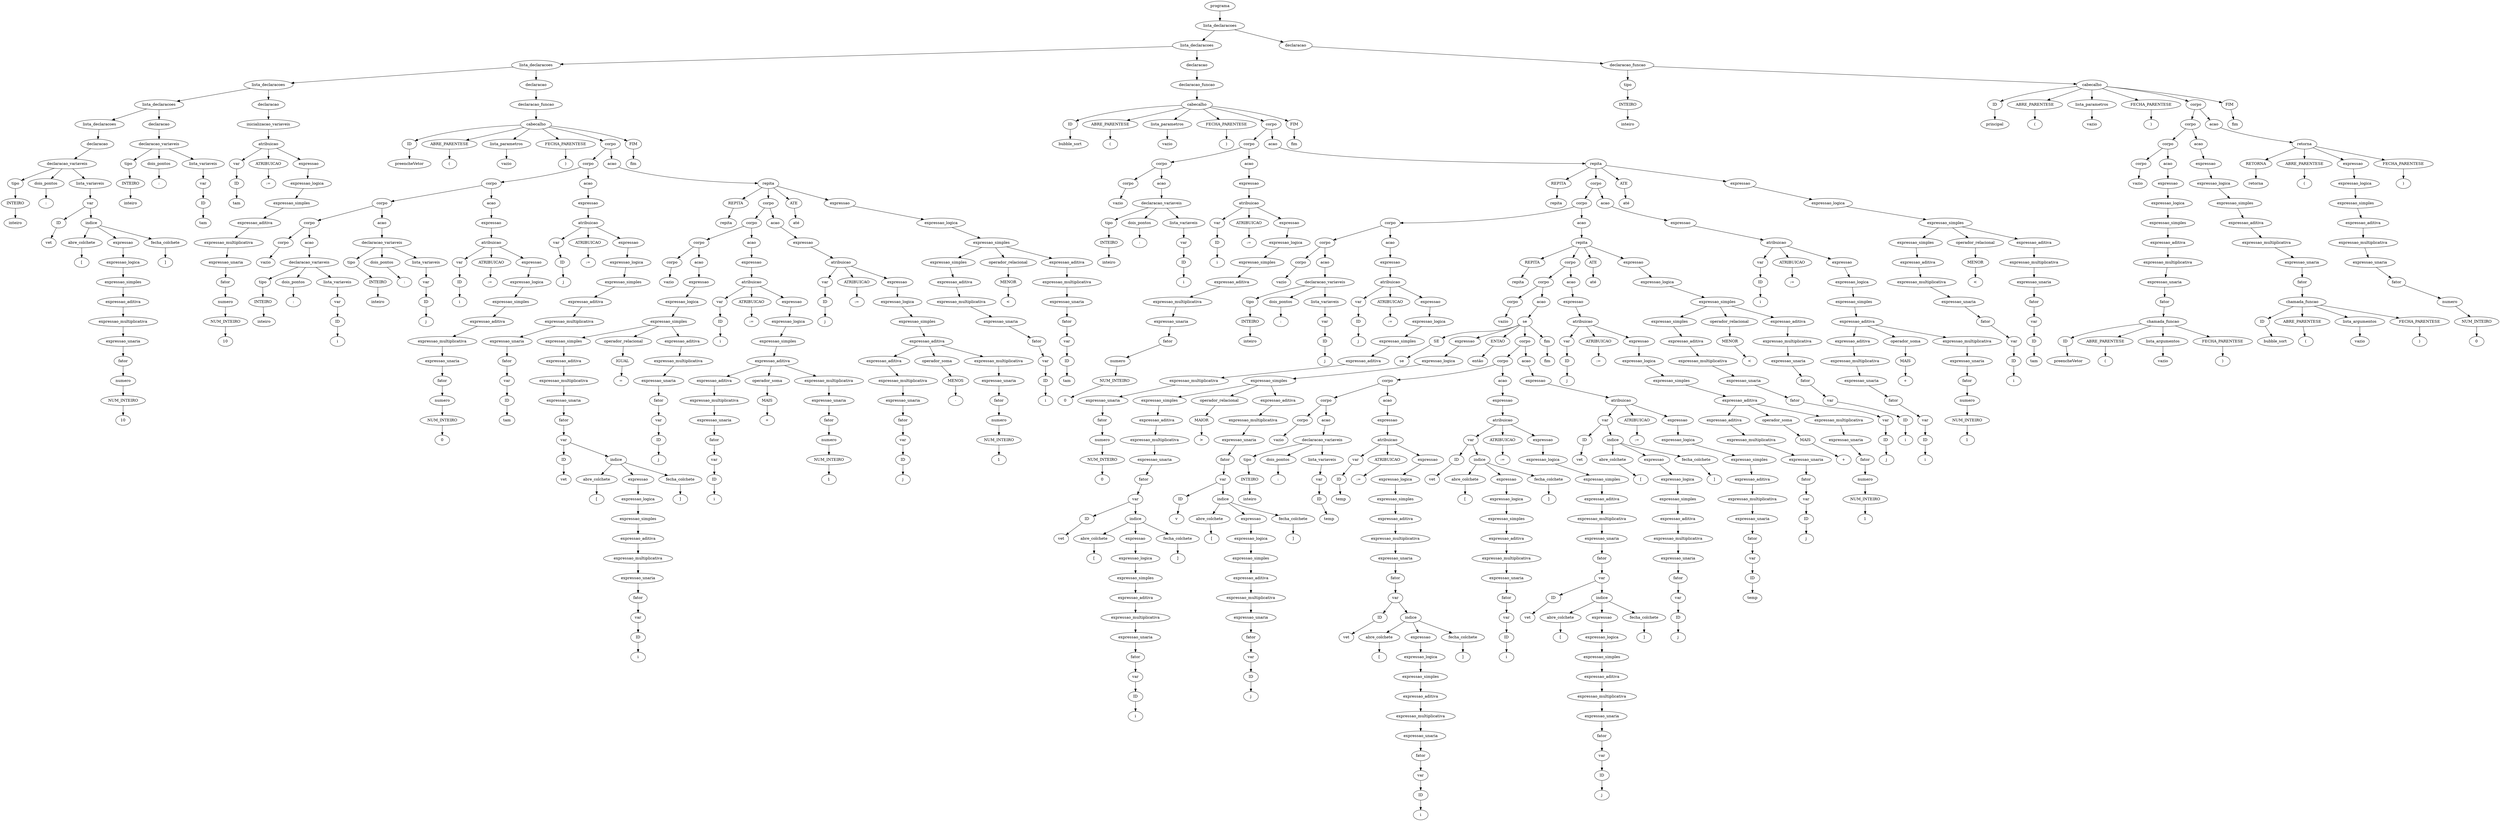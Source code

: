 digraph tree {
    "0x7fa614678850" [label="programa"];
    "0x7fa614672d40" [label="lista_declaracoes"];
    "0x7fa614679660" [label="lista_declaracoes"];
    "0x7fa61486eef0" [label="lista_declaracoes"];
    "0x7fa61486ee90" [label="lista_declaracoes"];
    "0x7fa61486e980" [label="lista_declaracoes"];
    "0x7fa614810b20" [label="lista_declaracoes"];
    "0x7fa614812530" [label="declaracao"];
    "0x7fa61486e890" [label="declaracao_variaveis"];
    "0x7fa614ba3640" [label="tipo"];
    "0x7fa614ba3460" [label="INTEIRO"];
    "0x7fa61486e380" [label="inteiro"];
    "0x7fa614ba34c0" [label="dois_pontos"];
    "0x7fa61486e8c0" [label=":"];
    "0x7fa61486e3b0" [label="lista_variaveis"];
    "0x7fa61486e470" [label="var"];
    "0x7fa61486e4a0" [label="ID"];
    "0x7fa61486e6b0" [label="vet"];
    "0x7fa61486e680" [label="indice"];
    "0x7fa61486e710" [label="abre_colchete"];
    "0x7fa61486e800" [label="["];
    "0x7fa61486e650" [label="expressao"];
    "0x7fa61486e620" [label="expressao_logica"];
    "0x7fa61486e590" [label="expressao_simples"];
    "0x7fa61486e500" [label="expressao_aditiva"];
    "0x7fa61486e5f0" [label="expressao_multiplicativa"];
    "0x7fa61486e320" [label="expressao_unaria"];
    "0x7fa61486e4d0" [label="fator"];
    "0x7fa614810a90" [label="numero"];
    "0x7fa614810a60" [label="NUM_INTEIRO"];
    "0x7fa61486e5c0" [label="10"];
    "0x7fa61486e830" [label="fecha_colchete"];
    "0x7fa61486e860" [label="]"];
    "0x7fa61486e3e0" [label="declaracao"];
    "0x7fa61486e920" [label="declaracao_variaveis"];
    "0x7fa61486e7a0" [label="tipo"];
    "0x7fa61486e560" [label="INTEIRO"];
    "0x7fa61486e8f0" [label="inteiro"];
    "0x7fa61486e9e0" [label="dois_pontos"];
    "0x7fa61486eb00" [label=":"];
    "0x7fa61486e950" [label="lista_variaveis"];
    "0x7fa61486e7d0" [label="var"];
    "0x7fa61486e770" [label="ID"];
    "0x7fa61486ea40" [label="tam"];
    "0x7fa61486eda0" [label="declaracao"];
    "0x7fa61486ead0" [label="inicializacao_variaveis"];
    "0x7fa61486ed40" [label="atribuicao"];
    "0x7fa614810af0" [label="var"];
    "0x7fa614810b50" [label="ID"];
    "0x7fa61486eb30" [label="tam"];
    "0x7fa61486edd0" [label="ATRIBUICAO"];
    "0x7fa61486ee60" [label=":="];
    "0x7fa61486ed10" [label="expressao"];
    "0x7fa61486ece0" [label="expressao_logica"];
    "0x7fa61486ec50" [label="expressao_simples"];
    "0x7fa61486ebc0" [label="expressao_aditiva"];
    "0x7fa61486ecb0" [label="expressao_multiplicativa"];
    "0x7fa61486eb60" [label="expressao_unaria"];
    "0x7fa61486eb90" [label="fator"];
    "0x7fa61486ea10" [label="numero"];
    "0x7fa61486e9b0" [label="NUM_INTEIRO"];
    "0x7fa61486ec80" [label="10"];
    "0x7fa61486ee00" [label="declaracao"];
    "0x7fa61486ebf0" [label="declaracao_funcao"];
    "0x7fa61486fc70" [label="cabecalho"];
    "0x7fa61486f8b0" [label="ID"];
    "0x7fa614679570" [label="preencheVetor"];
    "0x7fa6146795a0" [label="ABRE_PARENTESE"];
    "0x7fa614678e50" [label="("];
    "0x7fa61486e740" [label="lista_parametros"];
    "0x7fa61486e530" [label="vazio"];
    "0x7fa6146791e0" [label="FECHA_PARENTESE"];
    "0x7fa614679180" [label=")"];
    "0x7fa6146794b0" [label="corpo"];
    "0x7fa61486fcd0" [label="corpo"];
    "0x7fa61486f940" [label="corpo"];
    "0x7fa61486f430" [label="corpo"];
    "0x7fa61486f1f0" [label="corpo"];
    "0x7fa61486f070" [label="corpo"];
    "0x7fa61486eec0" [label="vazio"];
    "0x7fa61486f0a0" [label="acao"];
    "0x7fa61486f190" [label="declaracao_variaveis"];
    "0x7fa61486ef80" [label="tipo"];
    "0x7fa61486efe0" [label="INTEIRO"];
    "0x7fa61486f160" [label="inteiro"];
    "0x7fa61486f250" [label="dois_pontos"];
    "0x7fa61486f370" [label=":"];
    "0x7fa61486f1c0" [label="lista_variaveis"];
    "0x7fa61486f010" [label="var"];
    "0x7fa61486efb0" [label="ID"];
    "0x7fa61486f2b0" [label="i"];
    "0x7fa61486f340" [label="acao"];
    "0x7fa61486f3d0" [label="declaracao_variaveis"];
    "0x7fa61486ef50" [label="tipo"];
    "0x7fa61486f040" [label="INTEIRO"];
    "0x7fa61486f3a0" [label="inteiro"];
    "0x7fa61486f490" [label="dois_pontos"];
    "0x7fa61486f5b0" [label=":"];
    "0x7fa61486f400" [label="lista_variaveis"];
    "0x7fa61486f280" [label="var"];
    "0x7fa61486f220" [label="ID"];
    "0x7fa61486f4f0" [label="j"];
    "0x7fa61486f850" [label="acao"];
    "0x7fa61486f580" [label="expressao"];
    "0x7fa61486f7f0" [label="atribuicao"];
    "0x7fa61486f130" [label="var"];
    "0x7fa61486f0d0" [label="ID"];
    "0x7fa61486f5e0" [label="i"];
    "0x7fa61486f880" [label="ATRIBUICAO"];
    "0x7fa61486f910" [label=":="];
    "0x7fa61486f7c0" [label="expressao"];
    "0x7fa61486f790" [label="expressao_logica"];
    "0x7fa61486f6d0" [label="expressao_simples"];
    "0x7fa61486f670" [label="expressao_aditiva"];
    "0x7fa61486f760" [label="expressao_multiplicativa"];
    "0x7fa61486f610" [label="expressao_unaria"];
    "0x7fa61486f640" [label="fator"];
    "0x7fa61486f4c0" [label="numero"];
    "0x7fa61486f460" [label="NUM_INTEIRO"];
    "0x7fa61486f730" [label="0"];
    "0x7fa61486fbe0" [label="acao"];
    "0x7fa61486f970" [label="expressao"];
    "0x7fa61486fb80" [label="atribuicao"];
    "0x7fa61486f310" [label="var"];
    "0x7fa61486f100" [label="ID"];
    "0x7fa61486f550" [label="j"];
    "0x7fa61486fc10" [label="ATRIBUICAO"];
    "0x7fa61486fca0" [label=":="];
    "0x7fa61486fb50" [label="expressao"];
    "0x7fa61486fb20" [label="expressao_logica"];
    "0x7fa61486fa60" [label="expressao_simples"];
    "0x7fa61486fa00" [label="expressao_aditiva"];
    "0x7fa61486faf0" [label="expressao_multiplicativa"];
    "0x7fa61486f2e0" [label="expressao_unaria"];
    "0x7fa61486f9d0" [label="fator"];
    "0x7fa61486f700" [label="var"];
    "0x7fa61486f6a0" [label="ID"];
    "0x7fa61486fac0" [label="tam"];
    "0x7fa61486fa90" [label="acao"];
    "0x7fa614679450" [label="repita"];
    "0x7fa6146794e0" [label="REPITA"];
    "0x7fa614679480" [label="repita"];
    "0x7fa614679030" [label="corpo"];
    "0x7fa614678ac0" [label="corpo"];
    "0x7fa614678250" [label="corpo"];
    "0x7fa61486f820" [label="corpo"];
    "0x7fa61486f8e0" [label="vazio"];
    "0x7fa6146784c0" [label="acao"];
    "0x7fa614678490" [label="expressao"];
    "0x7fa614678040" [label="expressao_logica"];
    "0x7fa6146783a0" [label="expressao_simples"];
    "0x7fa614678220" [label="expressao_simples"];
    "0x7fa61486fbb0" [label="expressao_aditiva"];
    "0x7fa61486fe50" [label="expressao_multiplicativa"];
    "0x7fa6146781f0" [label="expressao_unaria"];
    "0x7fa61486fd30" [label="fator"];
    "0x7fa61486fd90" [label="var"];
    "0x7fa61486fdc0" [label="ID"];
    "0x7fa61486ffd0" [label="vet"];
    "0x7fa61486ffa0" [label="indice"];
    "0x7fa614678070" [label="abre_colchete"];
    "0x7fa614678160" [label="["];
    "0x7fa61486ff70" [label="expressao"];
    "0x7fa61486ff40" [label="expressao_logica"];
    "0x7fa61486feb0" [label="expressao_simples"];
    "0x7fa61486fe20" [label="expressao_aditiva"];
    "0x7fa61486ff10" [label="expressao_multiplicativa"];
    "0x7fa61486fd60" [label="expressao_unaria"];
    "0x7fa61486fdf0" [label="fator"];
    "0x7fa61486fd00" [label="var"];
    "0x7fa61486fc40" [label="ID"];
    "0x7fa61486fee0" [label="i"];
    "0x7fa614678190" [label="fecha_colchete"];
    "0x7fa6146781c0" [label="]"];
    "0x7fa61486fe80" [label="operador_relacional"];
    "0x7fa6146780a0" [label="IGUAL"];
    "0x7fa614678310" [label="="];
    "0x7fa6146782b0" [label="expressao_aditiva"];
    "0x7fa614678430" [label="expressao_multiplicativa"];
    "0x7fa614678340" [label="expressao_unaria"];
    "0x7fa614678280" [label="fator"];
    "0x7fa6146780d0" [label="var"];
    "0x7fa614678100" [label="ID"];
    "0x7fa614678400" [label="j"];
    "0x7fa614678a90" [label="acao"];
    "0x7fa614678130" [label="expressao"];
    "0x7fa6146787c0" [label="atribuicao"];
    "0x7fa61486f520" [label="var"];
    "0x7fa61486f9a0" [label="ID"];
    "0x7fa614678520" [label="i"];
    "0x7fa614678760" [label="ATRIBUICAO"];
    "0x7fa614678a30" [label=":="];
    "0x7fa614678a00" [label="expressao"];
    "0x7fa6146789d0" [label="expressao_logica"];
    "0x7fa614678730" [label="expressao_simples"];
    "0x7fa614678820" [label="expressao_aditiva"];
    "0x7fa614678610" [label="expressao_aditiva"];
    "0x7fa614678700" [label="expressao_multiplicativa"];
    "0x7fa6146782e0" [label="expressao_unaria"];
    "0x7fa6146785e0" [label="fator"];
    "0x7fa6146783d0" [label="var"];
    "0x7fa614678370" [label="ID"];
    "0x7fa6146786d0" [label="i"];
    "0x7fa614678880" [label="operador_soma"];
    "0x7fa6146786a0" [label="MAIS"];
    "0x7fa614678790" [label="+"];
    "0x7fa6146789a0" [label="expressao_multiplicativa"];
    "0x7fa6146788b0" [label="expressao_unaria"];
    "0x7fa6146787f0" [label="fator"];
    "0x7fa614678640" [label="numero"];
    "0x7fa614678670" [label="NUM_INTEIRO"];
    "0x7fa614678970" [label="1"];
    "0x7fa614679000" [label="acao"];
    "0x7fa614678af0" [label="expressao"];
    "0x7fa614678d30" [label="atribuicao"];
    "0x7fa614678550" [label="var"];
    "0x7fa614678460" [label="ID"];
    "0x7fa6146785b0" [label="j"];
    "0x7fa614678cd0" [label="ATRIBUICAO"];
    "0x7fa614678fa0" [label=":="];
    "0x7fa614678f70" [label="expressao"];
    "0x7fa614678f40" [label="expressao_logica"];
    "0x7fa614678ca0" [label="expressao_simples"];
    "0x7fa614678d90" [label="expressao_aditiva"];
    "0x7fa614678b80" [label="expressao_aditiva"];
    "0x7fa614678c70" [label="expressao_multiplicativa"];
    "0x7fa6146784f0" [label="expressao_unaria"];
    "0x7fa614678b50" [label="fator"];
    "0x7fa614678940" [label="var"];
    "0x7fa6146788e0" [label="ID"];
    "0x7fa614678c40" [label="j"];
    "0x7fa614678df0" [label="operador_soma"];
    "0x7fa614678c10" [label="MENOS"];
    "0x7fa614678d00" [label="-"];
    "0x7fa614678f10" [label="expressao_multiplicativa"];
    "0x7fa614678e20" [label="expressao_unaria"];
    "0x7fa614678d60" [label="fator"];
    "0x7fa614678bb0" [label="numero"];
    "0x7fa614678be0" [label="NUM_INTEIRO"];
    "0x7fa614678ee0" [label="1"];
    "0x7fa614679510" [label="ATE"];
    "0x7fa614679540" [label="até"];
    "0x7fa614679420" [label="expressao"];
    "0x7fa614679150" [label="expressao_logica"];
    "0x7fa614679330" [label="expressao_simples"];
    "0x7fa6146790f0" [label="expressao_simples"];
    "0x7fa614678dc0" [label="expressao_aditiva"];
    "0x7fa614678a60" [label="expressao_multiplicativa"];
    "0x7fa614679060" [label="expressao_unaria"];
    "0x7fa614678fd0" [label="fator"];
    "0x7fa614678910" [label="var"];
    "0x7fa614678580" [label="ID"];
    "0x7fa614678b20" [label="i"];
    "0x7fa614679120" [label="operador_relacional"];
    "0x7fa6146791b0" [label="MENOR"];
    "0x7fa6146792a0" [label="<"];
    "0x7fa614679240" [label="expressao_aditiva"];
    "0x7fa6146793c0" [label="expressao_multiplicativa"];
    "0x7fa6146792d0" [label="expressao_unaria"];
    "0x7fa614679210" [label="fator"];
    "0x7fa614679090" [label="var"];
    "0x7fa6146790c0" [label="ID"];
    "0x7fa614679390" [label="tam"];
    "0x7fa6146795d0" [label="FIM"];
    "0x7fa614679600" [label="fim"];
    "0x7fa614678e80" [label="declaracao"];
    "0x7fa61486fa30" [label="declaracao_funcao"];
    "0x7fa614679d20" [label="cabecalho"];
    "0x7fa614679960" [label="ID"];
    "0x7fa614671e40" [label="bubble_sort"];
    "0x7fa614671e70" [label="ABRE_PARENTESE"];
    "0x7fa614671720" [label="("];
    "0x7fa61486ed70" [label="lista_parametros"];
    "0x7fa61486ee30" [label="vazio"];
    "0x7fa614671ab0" [label="FECHA_PARENTESE"];
    "0x7fa614671a50" [label=")"];
    "0x7fa614671d80" [label="corpo"];
    "0x7fa614679d80" [label="corpo"];
    "0x7fa614679870" [label="corpo"];
    "0x7fa6146796f0" [label="corpo"];
    "0x7fa61486ef20" [label="vazio"];
    "0x7fa614679720" [label="acao"];
    "0x7fa614679810" [label="declaracao_variaveis"];
    "0x7fa6146793f0" [label="tipo"];
    "0x7fa614679300" [label="INTEIRO"];
    "0x7fa6146797e0" [label="inteiro"];
    "0x7fa6146798d0" [label="dois_pontos"];
    "0x7fa6146799f0" [label=":"];
    "0x7fa614679840" [label="lista_variaveis"];
    "0x7fa614679690" [label="var"];
    "0x7fa614679360" [label="ID"];
    "0x7fa614679930" [label="i"];
    "0x7fa614679c90" [label="acao"];
    "0x7fa6146799c0" [label="expressao"];
    "0x7fa614679c30" [label="atribuicao"];
    "0x7fa614678eb0" [label="var"];
    "0x7fa6146796c0" [label="ID"];
    "0x7fa614679a20" [label="i"];
    "0x7fa614679cc0" [label="ATRIBUICAO"];
    "0x7fa614679d50" [label=":="];
    "0x7fa614679c00" [label="expressao"];
    "0x7fa614679bd0" [label="expressao_logica"];
    "0x7fa614679b10" [label="expressao_simples"];
    "0x7fa614679ab0" [label="expressao_aditiva"];
    "0x7fa614679ba0" [label="expressao_multiplicativa"];
    "0x7fa614679a50" [label="expressao_unaria"];
    "0x7fa614679a80" [label="fator"];
    "0x7fa614679900" [label="numero"];
    "0x7fa6146798a0" [label="NUM_INTEIRO"];
    "0x7fa614679b70" [label="0"];
    "0x7fa614679b40" [label="acao"];
    "0x7fa614671d20" [label="repita"];
    "0x7fa614671db0" [label="REPITA"];
    "0x7fa614671d50" [label="repita"];
    "0x7fa614671900" [label="corpo"];
    "0x7fa614671390" [label="corpo"];
    "0x7fa61467a470" [label="corpo"];
    "0x7fa614679f60" [label="corpo"];
    "0x7fa614679780" [label="corpo"];
    "0x7fa6146797b0" [label="vazio"];
    "0x7fa614679e10" [label="acao"];
    "0x7fa614679f00" [label="declaracao_variaveis"];
    "0x7fa614679db0" [label="tipo"];
    "0x7fa614679cf0" [label="INTEIRO"];
    "0x7fa614679ed0" [label="inteiro"];
    "0x7fa614679fc0" [label="dois_pontos"];
    "0x7fa61467a0e0" [label=":"];
    "0x7fa614679f30" [label="lista_variaveis"];
    "0x7fa614679de0" [label="var"];
    "0x7fa614679c60" [label="ID"];
    "0x7fa61467a020" [label="j"];
    "0x7fa61467a380" [label="acao"];
    "0x7fa61467a0b0" [label="expressao"];
    "0x7fa61467a320" [label="atribuicao"];
    "0x7fa614679750" [label="var"];
    "0x7fa614679990" [label="ID"];
    "0x7fa61467a110" [label="j"];
    "0x7fa61467a3b0" [label="ATRIBUICAO"];
    "0x7fa61467a440" [label=":="];
    "0x7fa61467a2f0" [label="expressao"];
    "0x7fa61467a2c0" [label="expressao_logica"];
    "0x7fa61467a200" [label="expressao_simples"];
    "0x7fa61467a1a0" [label="expressao_aditiva"];
    "0x7fa61467a290" [label="expressao_multiplicativa"];
    "0x7fa61467a140" [label="expressao_unaria"];
    "0x7fa61467a170" [label="fator"];
    "0x7fa614679ff0" [label="numero"];
    "0x7fa614679f90" [label="NUM_INTEIRO"];
    "0x7fa61467a260" [label="0"];
    "0x7fa61467a230" [label="acao"];
    "0x7fa614671330" [label="repita"];
    "0x7fa6146713c0" [label="REPITA"];
    "0x7fa614671360" [label="repita"];
    "0x7fa614670f10" [label="corpo"];
    "0x7fa61467a8f0" [label="corpo"];
    "0x7fa614679e70" [label="corpo"];
    "0x7fa614679ea0" [label="vazio"];
    "0x7fa61467a4d0" [label="acao"];
    "0x7fa614670220" [label="se"];
    "0x7fa6146702b0" [label="SE"];
    "0x7fa614670700" [label="se"];
    "0x7fa61467ada0" [label="expressao"];
    "0x7fa61467a800" [label="expressao_logica"];
    "0x7fa61467af80" [label="expressao_simples"];
    "0x7fa61467a9e0" [label="expressao_simples"];
    "0x7fa61467a560" [label="expressao_aditiva"];
    "0x7fa61467a860" [label="expressao_multiplicativa"];
    "0x7fa61467a9b0" [label="expressao_unaria"];
    "0x7fa61467a530" [label="fator"];
    "0x7fa61467a590" [label="var"];
    "0x7fa61467a5c0" [label="ID"];
    "0x7fa61467a7d0" [label="vet"];
    "0x7fa61467a7a0" [label="indice"];
    "0x7fa61467a830" [label="abre_colchete"];
    "0x7fa61467a920" [label="["];
    "0x7fa61467a770" [label="expressao"];
    "0x7fa61467a740" [label="expressao_logica"];
    "0x7fa61467a6b0" [label="expressao_simples"];
    "0x7fa61467a620" [label="expressao_aditiva"];
    "0x7fa61467a710" [label="expressao_multiplicativa"];
    "0x7fa61467a500" [label="expressao_unaria"];
    "0x7fa61467a5f0" [label="fator"];
    "0x7fa61467a4a0" [label="var"];
    "0x7fa61467a3e0" [label="ID"];
    "0x7fa61467a6e0" [label="i"];
    "0x7fa61467a950" [label="fecha_colchete"];
    "0x7fa61467a980" [label="]"];
    "0x7fa61467a650" [label="operador_relacional"];
    "0x7fa61467a680" [label="MAIOR"];
    "0x7fa61467aad0" [label=">"];
    "0x7fa61467aa70" [label="expressao_aditiva"];
    "0x7fa61467ae00" [label="expressao_multiplicativa"];
    "0x7fa61467af50" [label="expressao_unaria"];
    "0x7fa61467aa40" [label="fator"];
    "0x7fa61467ab30" [label="var"];
    "0x7fa61467ab60" [label="ID"];
    "0x7fa61467ad70" [label="v"];
    "0x7fa61467ad40" [label="indice"];
    "0x7fa61467add0" [label="abre_colchete"];
    "0x7fa61467aec0" [label="["];
    "0x7fa61467ad10" [label="expressao"];
    "0x7fa61467ace0" [label="expressao_logica"];
    "0x7fa61467ac50" [label="expressao_simples"];
    "0x7fa61467abc0" [label="expressao_aditiva"];
    "0x7fa61467acb0" [label="expressao_multiplicativa"];
    "0x7fa61467ab00" [label="expressao_unaria"];
    "0x7fa61467ab90" [label="fator"];
    "0x7fa61467a890" [label="var"];
    "0x7fa61467a8c0" [label="ID"];
    "0x7fa61467ac80" [label="j"];
    "0x7fa61467aef0" [label="fecha_colchete"];
    "0x7fa61467af20" [label="]"];
    "0x7fa6146705b0" [label="ENTAO"];
    "0x7fa614670a30" [label="então"];
    "0x7fa614670970" [label="corpo"];
    "0x7fa614670310" [label="corpo"];
    "0x7fa61467b9a0" [label="corpo"];
    "0x7fa61467b1c0" [label="corpo"];
    "0x7fa61467b040" [label="corpo"];
    "0x7fa61467ae90" [label="vazio"];
    "0x7fa61467b070" [label="acao"];
    "0x7fa61467b160" [label="declaracao_variaveis"];
    "0x7fa61467afb0" [label="tipo"];
    "0x7fa61467abf0" [label="INTEIRO"];
    "0x7fa61467b130" [label="inteiro"];
    "0x7fa61467b220" [label="dois_pontos"];
    "0x7fa61467b340" [label=":"];
    "0x7fa61467b190" [label="lista_variaveis"];
    "0x7fa61467ac20" [label="var"];
    "0x7fa61467aaa0" [label="ID"];
    "0x7fa61467b280" [label="temp"];
    "0x7fa61467b8b0" [label="acao"];
    "0x7fa61467b310" [label="expressao"];
    "0x7fa61467b760" [label="atribuicao"];
    "0x7fa61467afe0" [label="var"];
    "0x7fa61467b010" [label="ID"];
    "0x7fa61467b370" [label="temp"];
    "0x7fa61467b8e0" [label="ATRIBUICAO"];
    "0x7fa61467b970" [label=":="];
    "0x7fa61467b6a0" [label="expressao"];
    "0x7fa61467b4f0" [label="expressao_logica"];
    "0x7fa61467b880" [label="expressao_simples"];
    "0x7fa61467b400" [label="expressao_aditiva"];
    "0x7fa61467b700" [label="expressao_multiplicativa"];
    "0x7fa61467b850" [label="expressao_unaria"];
    "0x7fa61467b3d0" [label="fator"];
    "0x7fa61467b430" [label="var"];
    "0x7fa61467b460" [label="ID"];
    "0x7fa61467b670" [label="vet"];
    "0x7fa61467b640" [label="indice"];
    "0x7fa61467b6d0" [label="abre_colchete"];
    "0x7fa61467b7c0" [label="["];
    "0x7fa61467b610" [label="expressao"];
    "0x7fa61467b5e0" [label="expressao_logica"];
    "0x7fa61467b550" [label="expressao_simples"];
    "0x7fa61467b4c0" [label="expressao_aditiva"];
    "0x7fa61467b5b0" [label="expressao_multiplicativa"];
    "0x7fa61467b3a0" [label="expressao_unaria"];
    "0x7fa61467b490" [label="fator"];
    "0x7fa61467b250" [label="var"];
    "0x7fa61467b1f0" [label="ID"];
    "0x7fa61467b580" [label="i"];
    "0x7fa61467b7f0" [label="fecha_colchete"];
    "0x7fa61467b820" [label="]"];
    "0x7fa61467bc70" [label="acao"];
    "0x7fa61467bd60" [label="expressao"];
    "0x7fa6146700d0" [label="atribuicao"];
    "0x7fa61467b520" [label="var"];
    "0x7fa61467b910" [label="ID"];
    "0x7fa61467bb80" [label="vet"];
    "0x7fa61467bb50" [label="indice"];
    "0x7fa61467bbe0" [label="abre_colchete"];
    "0x7fa61467bcd0" [label="["];
    "0x7fa61467bb20" [label="expressao"];
    "0x7fa61467baf0" [label="expressao_logica"];
    "0x7fa61467bac0" [label="expressao_simples"];
    "0x7fa61467ba30" [label="expressao_aditiva"];
    "0x7fa61467b0d0" [label="expressao_multiplicativa"];
    "0x7fa61467b9d0" [label="expressao_unaria"];
    "0x7fa61467ba00" [label="fator"];
    "0x7fa61467b100" [label="var"];
    "0x7fa61467b0a0" [label="ID"];
    "0x7fa61467b2e0" [label="i"];
    "0x7fa61467bd00" [label="fecha_colchete"];
    "0x7fa61467bd30" [label="]"];
    "0x7fa614670250" [label="ATRIBUICAO"];
    "0x7fa6146702e0" [label=":="];
    "0x7fa61467bfd0" [label="expressao"];
    "0x7fa61467beb0" [label="expressao_logica"];
    "0x7fa6146701f0" [label="expressao_simples"];
    "0x7fa61467ba90" [label="expressao_aditiva"];
    "0x7fa61467be80" [label="expressao_multiplicativa"];
    "0x7fa6146701c0" [label="expressao_unaria"];
    "0x7fa61467ba60" [label="fator"];
    "0x7fa61467bdc0" [label="var"];
    "0x7fa61467bdf0" [label="ID"];
    "0x7fa61467bfa0" [label="vet"];
    "0x7fa61467bf70" [label="indice"];
    "0x7fa614670040" [label="abre_colchete"];
    "0x7fa614670130" [label="["];
    "0x7fa61467bf40" [label="expressao"];
    "0x7fa61467bf10" [label="expressao_logica"];
    "0x7fa61467bee0" [label="expressao_simples"];
    "0x7fa61467be50" [label="expressao_aditiva"];
    "0x7fa61467bca0" [label="expressao_multiplicativa"];
    "0x7fa61467bc10" [label="expressao_unaria"];
    "0x7fa61467be20" [label="fator"];
    "0x7fa61467b790" [label="var"];
    "0x7fa61467b730" [label="ID"];
    "0x7fa61467bbb0" [label="j"];
    "0x7fa614670160" [label="fecha_colchete"];
    "0x7fa614670190" [label="]"];
    "0x7fa614670880" [label="acao"];
    "0x7fa6146706d0" [label="expressao"];
    "0x7fa614670820" [label="atribuicao"];
    "0x7fa614670070" [label="var"];
    "0x7fa614670280" [label="ID"];
    "0x7fa6146704f0" [label="vet"];
    "0x7fa6146704c0" [label="indice"];
    "0x7fa614670550" [label="abre_colchete"];
    "0x7fa614670640" [label="["];
    "0x7fa614670490" [label="expressao"];
    "0x7fa614670460" [label="expressao_logica"];
    "0x7fa614670430" [label="expressao_simples"];
    "0x7fa6146703a0" [label="expressao_aditiva"];
    "0x7fa61467bc40" [label="expressao_multiplicativa"];
    "0x7fa614670340" [label="expressao_unaria"];
    "0x7fa614670370" [label="fator"];
    "0x7fa61467b940" [label="var"];
    "0x7fa61467b2b0" [label="ID"];
    "0x7fa61467bd90" [label="j"];
    "0x7fa614670670" [label="fecha_colchete"];
    "0x7fa6146706a0" [label="]"];
    "0x7fa6146708b0" [label="ATRIBUICAO"];
    "0x7fa614670940" [label=":="];
    "0x7fa6146707f0" [label="expressao"];
    "0x7fa6146707c0" [label="expressao_logica"];
    "0x7fa614670760" [label="expressao_simples"];
    "0x7fa614670400" [label="expressao_aditiva"];
    "0x7fa614670610" [label="expressao_multiplicativa"];
    "0x7fa614670580" [label="expressao_unaria"];
    "0x7fa6146703d0" [label="fator"];
    "0x7fa614670100" [label="var"];
    "0x7fa6146700a0" [label="ID"];
    "0x7fa614670520" [label="temp"];
    "0x7fa614670a60" [label="fim"];
    "0x7fa614670a90" [label="fim"];
    "0x7fa614670ee0" [label="acao"];
    "0x7fa61467ae30" [label="expressao"];
    "0x7fa614670c10" [label="atribuicao"];
    "0x7fa614679e40" [label="var"];
    "0x7fa61467a080" [label="ID"];
    "0x7fa614670ac0" [label="j"];
    "0x7fa614670bb0" [label="ATRIBUICAO"];
    "0x7fa614670e80" [label=":="];
    "0x7fa614670e50" [label="expressao"];
    "0x7fa614670e20" [label="expressao_logica"];
    "0x7fa614670b80" [label="expressao_simples"];
    "0x7fa614670c70" [label="expressao_aditiva"];
    "0x7fa614670910" [label="expressao_aditiva"];
    "0x7fa614670b50" [label="expressao_multiplicativa"];
    "0x7fa614670af0" [label="expressao_unaria"];
    "0x7fa614670a00" [label="fator"];
    "0x7fa6146709d0" [label="var"];
    "0x7fa614670850" [label="ID"];
    "0x7fa614670b20" [label="j"];
    "0x7fa614670cd0" [label="operador_soma"];
    "0x7fa614670730" [label="MAIS"];
    "0x7fa614670be0" [label="+"];
    "0x7fa614670df0" [label="expressao_multiplicativa"];
    "0x7fa614670d00" [label="expressao_unaria"];
    "0x7fa614670c40" [label="fator"];
    "0x7fa6146705e0" [label="numero"];
    "0x7fa614670790" [label="NUM_INTEIRO"];
    "0x7fa614670dc0" [label="1"];
    "0x7fa6146713f0" [label="ATE"];
    "0x7fa614671420" [label="até"];
    "0x7fa614671300" [label="expressao"];
    "0x7fa614671030" [label="expressao_logica"];
    "0x7fa614671210" [label="expressao_simples"];
    "0x7fa614670fd0" [label="expressao_simples"];
    "0x7fa614670ca0" [label="expressao_aditiva"];
    "0x7fa6146708e0" [label="expressao_multiplicativa"];
    "0x7fa614670f40" [label="expressao_unaria"];
    "0x7fa614670eb0" [label="fator"];
    "0x7fa61467a350" [label="var"];
    "0x7fa61467aa10" [label="ID"];
    "0x7fa61467ae60" [label="j"];
    "0x7fa614671000" [label="operador_relacional"];
    "0x7fa614671090" [label="MENOR"];
    "0x7fa614671180" [label="<"];
    "0x7fa614671120" [label="expressao_aditiva"];
    "0x7fa6146712a0" [label="expressao_multiplicativa"];
    "0x7fa6146711b0" [label="expressao_unaria"];
    "0x7fa6146710f0" [label="fator"];
    "0x7fa614670f70" [label="var"];
    "0x7fa614670fa0" [label="ID"];
    "0x7fa614671270" [label="i"];
    "0x7fa6146718d0" [label="acao"];
    "0x7fa614671150" [label="expressao"];
    "0x7fa614671600" [label="atribuicao"];
    "0x7fa61467a410" [label="var"];
    "0x7fa61467a050" [label="ID"];
    "0x7fa614671450" [label="i"];
    "0x7fa6146715a0" [label="ATRIBUICAO"];
    "0x7fa614671870" [label=":="];
    "0x7fa614671840" [label="expressao"];
    "0x7fa614671810" [label="expressao_logica"];
    "0x7fa614671570" [label="expressao_simples"];
    "0x7fa614671660" [label="expressao_aditiva"];
    "0x7fa6146710c0" [label="expressao_aditiva"];
    "0x7fa614671540" [label="expressao_multiplicativa"];
    "0x7fa614671480" [label="expressao_unaria"];
    "0x7fa614670d30" [label="fator"];
    "0x7fa614671240" [label="var"];
    "0x7fa6146711e0" [label="ID"];
    "0x7fa614671510" [label="i"];
    "0x7fa6146716c0" [label="operador_soma"];
    "0x7fa6146714e0" [label="MAIS"];
    "0x7fa6146715d0" [label="+"];
    "0x7fa6146717e0" [label="expressao_multiplicativa"];
    "0x7fa6146716f0" [label="expressao_unaria"];
    "0x7fa614671630" [label="fator"];
    "0x7fa614671060" [label="numero"];
    "0x7fa6146714b0" [label="NUM_INTEIRO"];
    "0x7fa6146717b0" [label="1"];
    "0x7fa614671de0" [label="ATE"];
    "0x7fa614671e10" [label="até"];
    "0x7fa614671cf0" [label="expressao"];
    "0x7fa614671a20" [label="expressao_logica"];
    "0x7fa614671c00" [label="expressao_simples"];
    "0x7fa6146719c0" [label="expressao_simples"];
    "0x7fa614671690" [label="expressao_aditiva"];
    "0x7fa614670d60" [label="expressao_multiplicativa"];
    "0x7fa614671930" [label="expressao_unaria"];
    "0x7fa6146718a0" [label="fator"];
    "0x7fa61467a1d0" [label="var"];
    "0x7fa6146712d0" [label="ID"];
    "0x7fa614670d90" [label="i"];
    "0x7fa6146719f0" [label="operador_relacional"];
    "0x7fa614671a80" [label="MENOR"];
    "0x7fa614671b70" [label="<"];
    "0x7fa614671b10" [label="expressao_aditiva"];
    "0x7fa614671c90" [label="expressao_multiplicativa"];
    "0x7fa614671ba0" [label="expressao_unaria"];
    "0x7fa614671ae0" [label="fator"];
    "0x7fa614671960" [label="var"];
    "0x7fa614671990" [label="ID"];
    "0x7fa614671c60" [label="tam"];
    "0x7fa614671ea0" [label="FIM"];
    "0x7fa614671ed0" [label="fim"];
    "0x7fa614679270" [label="declaracao"];
    "0x7fa614679ae0" [label="declaracao_funcao"];
    "0x7fa61486e6e0" [label="tipo"];
    "0x7fa61486eaa0" [label="INTEIRO"];
    "0x7fa61486ea70" [label="inteiro"];
    "0x7fa614672020" [label="cabecalho"];
    "0x7fa614672800" [label="ID"];
    "0x7fa614672c80" [label="principal"];
    "0x7fa614672cb0" [label="ABRE_PARENTESE"];
    "0x7fa614672aa0" [label="("];
    "0x7fa614671f90" [label="lista_parametros"];
    "0x7fa614671750" [label="vazio"];
    "0x7fa6146728f0" [label="FECHA_PARENTESE"];
    "0x7fa614672920" [label=")"];
    "0x7fa614672a40" [label="corpo"];
    "0x7fa614672500" [label="corpo"];
    "0x7fa614672140" [label="corpo"];
    "0x7fa6146720b0" [label="corpo"];
    "0x7fa61486ec20" [label="vazio"];
    "0x7fa614672110" [label="acao"];
    "0x7fa614671ff0" [label="expressao"];
    "0x7fa614672470" [label="expressao_logica"];
    "0x7fa6146722c0" [label="expressao_simples"];
    "0x7fa614672050" [label="expressao_aditiva"];
    "0x7fa614672440" [label="expressao_multiplicativa"];
    "0x7fa614672260" [label="expressao_unaria"];
    "0x7fa614672320" [label="fator"];
    "0x7fa6146720e0" [label="chamada_funcao"];
    "0x7fa6146721d0" [label="ID"];
    "0x7fa614672350" [label="preencheVetor"];
    "0x7fa614672380" [label="ABRE_PARENTESE"];
    "0x7fa6146723b0" [label="("];
    "0x7fa614672230" [label="lista_argumentos"];
    "0x7fa614671fc0" [label="vazio"];
    "0x7fa6146723e0" [label="FECHA_PARENTESE"];
    "0x7fa614672410" [label=")"];
    "0x7fa6146724d0" [label="acao"];
    "0x7fa614672290" [label="expressao"];
    "0x7fa6146727d0" [label="expressao_logica"];
    "0x7fa614672620" [label="expressao_simples"];
    "0x7fa6146722f0" [label="expressao_aditiva"];
    "0x7fa6146727a0" [label="expressao_multiplicativa"];
    "0x7fa6146725c0" [label="expressao_unaria"];
    "0x7fa614672680" [label="fator"];
    "0x7fa614672170" [label="chamada_funcao"];
    "0x7fa614672590" [label="ID"];
    "0x7fa6146726b0" [label="bubble_sort"];
    "0x7fa6146726e0" [label="ABRE_PARENTESE"];
    "0x7fa614672710" [label="("];
    "0x7fa6146721a0" [label="lista_argumentos"];
    "0x7fa614671bd0" [label="vazio"];
    "0x7fa614672740" [label="FECHA_PARENTESE"];
    "0x7fa614672770" [label=")"];
    "0x7fa614672b60" [label="acao"];
    "0x7fa6146729e0" [label="retorna"];
    "0x7fa614672a70" [label="RETORNA"];
    "0x7fa614672b90" [label="retorna"];
    "0x7fa614672bc0" [label="ABRE_PARENTESE"];
    "0x7fa614672bf0" [label="("];
    "0x7fa6146729b0" [label="expressao"];
    "0x7fa614672980" [label="expressao_logica"];
    "0x7fa614672950" [label="expressao_simples"];
    "0x7fa6146728c0" [label="expressao_aditiva"];
    "0x7fa614672560" [label="expressao_multiplicativa"];
    "0x7fa614672530" [label="expressao_unaria"];
    "0x7fa614672890" [label="fator"];
    "0x7fa614672200" [label="numero"];
    "0x7fa6146724a0" [label="NUM_INTEIRO"];
    "0x7fa614672080" [label="0"];
    "0x7fa614672c20" [label="FECHA_PARENTESE"];
    "0x7fa614672c50" [label=")"];
    "0x7fa614672ce0" [label="FIM"];
    "0x7fa614672d10" [label="fim"];
    "0x7fa614678850" -> "0x7fa614672d40";
    "0x7fa614672d40" -> "0x7fa614679660";
    "0x7fa614672d40" -> "0x7fa614679270";
    "0x7fa614679660" -> "0x7fa61486eef0";
    "0x7fa614679660" -> "0x7fa614678e80";
    "0x7fa61486eef0" -> "0x7fa61486ee90";
    "0x7fa61486eef0" -> "0x7fa61486ee00";
    "0x7fa61486ee90" -> "0x7fa61486e980";
    "0x7fa61486ee90" -> "0x7fa61486eda0";
    "0x7fa61486e980" -> "0x7fa614810b20";
    "0x7fa61486e980" -> "0x7fa61486e3e0";
    "0x7fa614810b20" -> "0x7fa614812530";
    "0x7fa614812530" -> "0x7fa61486e890";
    "0x7fa61486e890" -> "0x7fa614ba3640";
    "0x7fa61486e890" -> "0x7fa614ba34c0";
    "0x7fa61486e890" -> "0x7fa61486e3b0";
    "0x7fa614ba3640" -> "0x7fa614ba3460";
    "0x7fa614ba3460" -> "0x7fa61486e380";
    "0x7fa614ba34c0" -> "0x7fa61486e8c0";
    "0x7fa61486e3b0" -> "0x7fa61486e470";
    "0x7fa61486e470" -> "0x7fa61486e4a0";
    "0x7fa61486e470" -> "0x7fa61486e680";
    "0x7fa61486e4a0" -> "0x7fa61486e6b0";
    "0x7fa61486e680" -> "0x7fa61486e710";
    "0x7fa61486e680" -> "0x7fa61486e650";
    "0x7fa61486e680" -> "0x7fa61486e830";
    "0x7fa61486e710" -> "0x7fa61486e800";
    "0x7fa61486e650" -> "0x7fa61486e620";
    "0x7fa61486e620" -> "0x7fa61486e590";
    "0x7fa61486e590" -> "0x7fa61486e500";
    "0x7fa61486e500" -> "0x7fa61486e5f0";
    "0x7fa61486e5f0" -> "0x7fa61486e320";
    "0x7fa61486e320" -> "0x7fa61486e4d0";
    "0x7fa61486e4d0" -> "0x7fa614810a90";
    "0x7fa614810a90" -> "0x7fa614810a60";
    "0x7fa614810a60" -> "0x7fa61486e5c0";
    "0x7fa61486e830" -> "0x7fa61486e860";
    "0x7fa61486e3e0" -> "0x7fa61486e920";
    "0x7fa61486e920" -> "0x7fa61486e7a0";
    "0x7fa61486e920" -> "0x7fa61486e9e0";
    "0x7fa61486e920" -> "0x7fa61486e950";
    "0x7fa61486e7a0" -> "0x7fa61486e560";
    "0x7fa61486e560" -> "0x7fa61486e8f0";
    "0x7fa61486e9e0" -> "0x7fa61486eb00";
    "0x7fa61486e950" -> "0x7fa61486e7d0";
    "0x7fa61486e7d0" -> "0x7fa61486e770";
    "0x7fa61486e770" -> "0x7fa61486ea40";
    "0x7fa61486eda0" -> "0x7fa61486ead0";
    "0x7fa61486ead0" -> "0x7fa61486ed40";
    "0x7fa61486ed40" -> "0x7fa614810af0";
    "0x7fa61486ed40" -> "0x7fa61486edd0";
    "0x7fa61486ed40" -> "0x7fa61486ed10";
    "0x7fa614810af0" -> "0x7fa614810b50";
    "0x7fa614810b50" -> "0x7fa61486eb30";
    "0x7fa61486edd0" -> "0x7fa61486ee60";
    "0x7fa61486ed10" -> "0x7fa61486ece0";
    "0x7fa61486ece0" -> "0x7fa61486ec50";
    "0x7fa61486ec50" -> "0x7fa61486ebc0";
    "0x7fa61486ebc0" -> "0x7fa61486ecb0";
    "0x7fa61486ecb0" -> "0x7fa61486eb60";
    "0x7fa61486eb60" -> "0x7fa61486eb90";
    "0x7fa61486eb90" -> "0x7fa61486ea10";
    "0x7fa61486ea10" -> "0x7fa61486e9b0";
    "0x7fa61486e9b0" -> "0x7fa61486ec80";
    "0x7fa61486ee00" -> "0x7fa61486ebf0";
    "0x7fa61486ebf0" -> "0x7fa61486fc70";
    "0x7fa61486fc70" -> "0x7fa61486f8b0";
    "0x7fa61486fc70" -> "0x7fa6146795a0";
    "0x7fa61486fc70" -> "0x7fa61486e740";
    "0x7fa61486fc70" -> "0x7fa6146791e0";
    "0x7fa61486fc70" -> "0x7fa6146794b0";
    "0x7fa61486fc70" -> "0x7fa6146795d0";
    "0x7fa61486f8b0" -> "0x7fa614679570";
    "0x7fa6146795a0" -> "0x7fa614678e50";
    "0x7fa61486e740" -> "0x7fa61486e530";
    "0x7fa6146791e0" -> "0x7fa614679180";
    "0x7fa6146794b0" -> "0x7fa61486fcd0";
    "0x7fa6146794b0" -> "0x7fa61486fa90";
    "0x7fa61486fcd0" -> "0x7fa61486f940";
    "0x7fa61486fcd0" -> "0x7fa61486fbe0";
    "0x7fa61486f940" -> "0x7fa61486f430";
    "0x7fa61486f940" -> "0x7fa61486f850";
    "0x7fa61486f430" -> "0x7fa61486f1f0";
    "0x7fa61486f430" -> "0x7fa61486f340";
    "0x7fa61486f1f0" -> "0x7fa61486f070";
    "0x7fa61486f1f0" -> "0x7fa61486f0a0";
    "0x7fa61486f070" -> "0x7fa61486eec0";
    "0x7fa61486f0a0" -> "0x7fa61486f190";
    "0x7fa61486f190" -> "0x7fa61486ef80";
    "0x7fa61486f190" -> "0x7fa61486f250";
    "0x7fa61486f190" -> "0x7fa61486f1c0";
    "0x7fa61486ef80" -> "0x7fa61486efe0";
    "0x7fa61486efe0" -> "0x7fa61486f160";
    "0x7fa61486f250" -> "0x7fa61486f370";
    "0x7fa61486f1c0" -> "0x7fa61486f010";
    "0x7fa61486f010" -> "0x7fa61486efb0";
    "0x7fa61486efb0" -> "0x7fa61486f2b0";
    "0x7fa61486f340" -> "0x7fa61486f3d0";
    "0x7fa61486f3d0" -> "0x7fa61486ef50";
    "0x7fa61486f3d0" -> "0x7fa61486f490";
    "0x7fa61486f3d0" -> "0x7fa61486f400";
    "0x7fa61486ef50" -> "0x7fa61486f040";
    "0x7fa61486f040" -> "0x7fa61486f3a0";
    "0x7fa61486f490" -> "0x7fa61486f5b0";
    "0x7fa61486f400" -> "0x7fa61486f280";
    "0x7fa61486f280" -> "0x7fa61486f220";
    "0x7fa61486f220" -> "0x7fa61486f4f0";
    "0x7fa61486f850" -> "0x7fa61486f580";
    "0x7fa61486f580" -> "0x7fa61486f7f0";
    "0x7fa61486f7f0" -> "0x7fa61486f130";
    "0x7fa61486f7f0" -> "0x7fa61486f880";
    "0x7fa61486f7f0" -> "0x7fa61486f7c0";
    "0x7fa61486f130" -> "0x7fa61486f0d0";
    "0x7fa61486f0d0" -> "0x7fa61486f5e0";
    "0x7fa61486f880" -> "0x7fa61486f910";
    "0x7fa61486f7c0" -> "0x7fa61486f790";
    "0x7fa61486f790" -> "0x7fa61486f6d0";
    "0x7fa61486f6d0" -> "0x7fa61486f670";
    "0x7fa61486f670" -> "0x7fa61486f760";
    "0x7fa61486f760" -> "0x7fa61486f610";
    "0x7fa61486f610" -> "0x7fa61486f640";
    "0x7fa61486f640" -> "0x7fa61486f4c0";
    "0x7fa61486f4c0" -> "0x7fa61486f460";
    "0x7fa61486f460" -> "0x7fa61486f730";
    "0x7fa61486fbe0" -> "0x7fa61486f970";
    "0x7fa61486f970" -> "0x7fa61486fb80";
    "0x7fa61486fb80" -> "0x7fa61486f310";
    "0x7fa61486fb80" -> "0x7fa61486fc10";
    "0x7fa61486fb80" -> "0x7fa61486fb50";
    "0x7fa61486f310" -> "0x7fa61486f100";
    "0x7fa61486f100" -> "0x7fa61486f550";
    "0x7fa61486fc10" -> "0x7fa61486fca0";
    "0x7fa61486fb50" -> "0x7fa61486fb20";
    "0x7fa61486fb20" -> "0x7fa61486fa60";
    "0x7fa61486fa60" -> "0x7fa61486fa00";
    "0x7fa61486fa00" -> "0x7fa61486faf0";
    "0x7fa61486faf0" -> "0x7fa61486f2e0";
    "0x7fa61486f2e0" -> "0x7fa61486f9d0";
    "0x7fa61486f9d0" -> "0x7fa61486f700";
    "0x7fa61486f700" -> "0x7fa61486f6a0";
    "0x7fa61486f6a0" -> "0x7fa61486fac0";
    "0x7fa61486fa90" -> "0x7fa614679450";
    "0x7fa614679450" -> "0x7fa6146794e0";
    "0x7fa614679450" -> "0x7fa614679030";
    "0x7fa614679450" -> "0x7fa614679510";
    "0x7fa614679450" -> "0x7fa614679420";
    "0x7fa6146794e0" -> "0x7fa614679480";
    "0x7fa614679030" -> "0x7fa614678ac0";
    "0x7fa614679030" -> "0x7fa614679000";
    "0x7fa614678ac0" -> "0x7fa614678250";
    "0x7fa614678ac0" -> "0x7fa614678a90";
    "0x7fa614678250" -> "0x7fa61486f820";
    "0x7fa614678250" -> "0x7fa6146784c0";
    "0x7fa61486f820" -> "0x7fa61486f8e0";
    "0x7fa6146784c0" -> "0x7fa614678490";
    "0x7fa614678490" -> "0x7fa614678040";
    "0x7fa614678040" -> "0x7fa6146783a0";
    "0x7fa6146783a0" -> "0x7fa614678220";
    "0x7fa6146783a0" -> "0x7fa61486fe80";
    "0x7fa6146783a0" -> "0x7fa6146782b0";
    "0x7fa614678220" -> "0x7fa61486fbb0";
    "0x7fa61486fbb0" -> "0x7fa61486fe50";
    "0x7fa61486fe50" -> "0x7fa6146781f0";
    "0x7fa6146781f0" -> "0x7fa61486fd30";
    "0x7fa61486fd30" -> "0x7fa61486fd90";
    "0x7fa61486fd90" -> "0x7fa61486fdc0";
    "0x7fa61486fd90" -> "0x7fa61486ffa0";
    "0x7fa61486fdc0" -> "0x7fa61486ffd0";
    "0x7fa61486ffa0" -> "0x7fa614678070";
    "0x7fa61486ffa0" -> "0x7fa61486ff70";
    "0x7fa61486ffa0" -> "0x7fa614678190";
    "0x7fa614678070" -> "0x7fa614678160";
    "0x7fa61486ff70" -> "0x7fa61486ff40";
    "0x7fa61486ff40" -> "0x7fa61486feb0";
    "0x7fa61486feb0" -> "0x7fa61486fe20";
    "0x7fa61486fe20" -> "0x7fa61486ff10";
    "0x7fa61486ff10" -> "0x7fa61486fd60";
    "0x7fa61486fd60" -> "0x7fa61486fdf0";
    "0x7fa61486fdf0" -> "0x7fa61486fd00";
    "0x7fa61486fd00" -> "0x7fa61486fc40";
    "0x7fa61486fc40" -> "0x7fa61486fee0";
    "0x7fa614678190" -> "0x7fa6146781c0";
    "0x7fa61486fe80" -> "0x7fa6146780a0";
    "0x7fa6146780a0" -> "0x7fa614678310";
    "0x7fa6146782b0" -> "0x7fa614678430";
    "0x7fa614678430" -> "0x7fa614678340";
    "0x7fa614678340" -> "0x7fa614678280";
    "0x7fa614678280" -> "0x7fa6146780d0";
    "0x7fa6146780d0" -> "0x7fa614678100";
    "0x7fa614678100" -> "0x7fa614678400";
    "0x7fa614678a90" -> "0x7fa614678130";
    "0x7fa614678130" -> "0x7fa6146787c0";
    "0x7fa6146787c0" -> "0x7fa61486f520";
    "0x7fa6146787c0" -> "0x7fa614678760";
    "0x7fa6146787c0" -> "0x7fa614678a00";
    "0x7fa61486f520" -> "0x7fa61486f9a0";
    "0x7fa61486f9a0" -> "0x7fa614678520";
    "0x7fa614678760" -> "0x7fa614678a30";
    "0x7fa614678a00" -> "0x7fa6146789d0";
    "0x7fa6146789d0" -> "0x7fa614678730";
    "0x7fa614678730" -> "0x7fa614678820";
    "0x7fa614678820" -> "0x7fa614678610";
    "0x7fa614678820" -> "0x7fa614678880";
    "0x7fa614678820" -> "0x7fa6146789a0";
    "0x7fa614678610" -> "0x7fa614678700";
    "0x7fa614678700" -> "0x7fa6146782e0";
    "0x7fa6146782e0" -> "0x7fa6146785e0";
    "0x7fa6146785e0" -> "0x7fa6146783d0";
    "0x7fa6146783d0" -> "0x7fa614678370";
    "0x7fa614678370" -> "0x7fa6146786d0";
    "0x7fa614678880" -> "0x7fa6146786a0";
    "0x7fa6146786a0" -> "0x7fa614678790";
    "0x7fa6146789a0" -> "0x7fa6146788b0";
    "0x7fa6146788b0" -> "0x7fa6146787f0";
    "0x7fa6146787f0" -> "0x7fa614678640";
    "0x7fa614678640" -> "0x7fa614678670";
    "0x7fa614678670" -> "0x7fa614678970";
    "0x7fa614679000" -> "0x7fa614678af0";
    "0x7fa614678af0" -> "0x7fa614678d30";
    "0x7fa614678d30" -> "0x7fa614678550";
    "0x7fa614678d30" -> "0x7fa614678cd0";
    "0x7fa614678d30" -> "0x7fa614678f70";
    "0x7fa614678550" -> "0x7fa614678460";
    "0x7fa614678460" -> "0x7fa6146785b0";
    "0x7fa614678cd0" -> "0x7fa614678fa0";
    "0x7fa614678f70" -> "0x7fa614678f40";
    "0x7fa614678f40" -> "0x7fa614678ca0";
    "0x7fa614678ca0" -> "0x7fa614678d90";
    "0x7fa614678d90" -> "0x7fa614678b80";
    "0x7fa614678d90" -> "0x7fa614678df0";
    "0x7fa614678d90" -> "0x7fa614678f10";
    "0x7fa614678b80" -> "0x7fa614678c70";
    "0x7fa614678c70" -> "0x7fa6146784f0";
    "0x7fa6146784f0" -> "0x7fa614678b50";
    "0x7fa614678b50" -> "0x7fa614678940";
    "0x7fa614678940" -> "0x7fa6146788e0";
    "0x7fa6146788e0" -> "0x7fa614678c40";
    "0x7fa614678df0" -> "0x7fa614678c10";
    "0x7fa614678c10" -> "0x7fa614678d00";
    "0x7fa614678f10" -> "0x7fa614678e20";
    "0x7fa614678e20" -> "0x7fa614678d60";
    "0x7fa614678d60" -> "0x7fa614678bb0";
    "0x7fa614678bb0" -> "0x7fa614678be0";
    "0x7fa614678be0" -> "0x7fa614678ee0";
    "0x7fa614679510" -> "0x7fa614679540";
    "0x7fa614679420" -> "0x7fa614679150";
    "0x7fa614679150" -> "0x7fa614679330";
    "0x7fa614679330" -> "0x7fa6146790f0";
    "0x7fa614679330" -> "0x7fa614679120";
    "0x7fa614679330" -> "0x7fa614679240";
    "0x7fa6146790f0" -> "0x7fa614678dc0";
    "0x7fa614678dc0" -> "0x7fa614678a60";
    "0x7fa614678a60" -> "0x7fa614679060";
    "0x7fa614679060" -> "0x7fa614678fd0";
    "0x7fa614678fd0" -> "0x7fa614678910";
    "0x7fa614678910" -> "0x7fa614678580";
    "0x7fa614678580" -> "0x7fa614678b20";
    "0x7fa614679120" -> "0x7fa6146791b0";
    "0x7fa6146791b0" -> "0x7fa6146792a0";
    "0x7fa614679240" -> "0x7fa6146793c0";
    "0x7fa6146793c0" -> "0x7fa6146792d0";
    "0x7fa6146792d0" -> "0x7fa614679210";
    "0x7fa614679210" -> "0x7fa614679090";
    "0x7fa614679090" -> "0x7fa6146790c0";
    "0x7fa6146790c0" -> "0x7fa614679390";
    "0x7fa6146795d0" -> "0x7fa614679600";
    "0x7fa614678e80" -> "0x7fa61486fa30";
    "0x7fa61486fa30" -> "0x7fa614679d20";
    "0x7fa614679d20" -> "0x7fa614679960";
    "0x7fa614679d20" -> "0x7fa614671e70";
    "0x7fa614679d20" -> "0x7fa61486ed70";
    "0x7fa614679d20" -> "0x7fa614671ab0";
    "0x7fa614679d20" -> "0x7fa614671d80";
    "0x7fa614679d20" -> "0x7fa614671ea0";
    "0x7fa614679960" -> "0x7fa614671e40";
    "0x7fa614671e70" -> "0x7fa614671720";
    "0x7fa61486ed70" -> "0x7fa61486ee30";
    "0x7fa614671ab0" -> "0x7fa614671a50";
    "0x7fa614671d80" -> "0x7fa614679d80";
    "0x7fa614671d80" -> "0x7fa614679b40";
    "0x7fa614679d80" -> "0x7fa614679870";
    "0x7fa614679d80" -> "0x7fa614679c90";
    "0x7fa614679870" -> "0x7fa6146796f0";
    "0x7fa614679870" -> "0x7fa614679720";
    "0x7fa6146796f0" -> "0x7fa61486ef20";
    "0x7fa614679720" -> "0x7fa614679810";
    "0x7fa614679810" -> "0x7fa6146793f0";
    "0x7fa614679810" -> "0x7fa6146798d0";
    "0x7fa614679810" -> "0x7fa614679840";
    "0x7fa6146793f0" -> "0x7fa614679300";
    "0x7fa614679300" -> "0x7fa6146797e0";
    "0x7fa6146798d0" -> "0x7fa6146799f0";
    "0x7fa614679840" -> "0x7fa614679690";
    "0x7fa614679690" -> "0x7fa614679360";
    "0x7fa614679360" -> "0x7fa614679930";
    "0x7fa614679c90" -> "0x7fa6146799c0";
    "0x7fa6146799c0" -> "0x7fa614679c30";
    "0x7fa614679c30" -> "0x7fa614678eb0";
    "0x7fa614679c30" -> "0x7fa614679cc0";
    "0x7fa614679c30" -> "0x7fa614679c00";
    "0x7fa614678eb0" -> "0x7fa6146796c0";
    "0x7fa6146796c0" -> "0x7fa614679a20";
    "0x7fa614679cc0" -> "0x7fa614679d50";
    "0x7fa614679c00" -> "0x7fa614679bd0";
    "0x7fa614679bd0" -> "0x7fa614679b10";
    "0x7fa614679b10" -> "0x7fa614679ab0";
    "0x7fa614679ab0" -> "0x7fa614679ba0";
    "0x7fa614679ba0" -> "0x7fa614679a50";
    "0x7fa614679a50" -> "0x7fa614679a80";
    "0x7fa614679a80" -> "0x7fa614679900";
    "0x7fa614679900" -> "0x7fa6146798a0";
    "0x7fa6146798a0" -> "0x7fa614679b70";
    "0x7fa614679b40" -> "0x7fa614671d20";
    "0x7fa614671d20" -> "0x7fa614671db0";
    "0x7fa614671d20" -> "0x7fa614671900";
    "0x7fa614671d20" -> "0x7fa614671de0";
    "0x7fa614671d20" -> "0x7fa614671cf0";
    "0x7fa614671db0" -> "0x7fa614671d50";
    "0x7fa614671900" -> "0x7fa614671390";
    "0x7fa614671900" -> "0x7fa6146718d0";
    "0x7fa614671390" -> "0x7fa61467a470";
    "0x7fa614671390" -> "0x7fa61467a230";
    "0x7fa61467a470" -> "0x7fa614679f60";
    "0x7fa61467a470" -> "0x7fa61467a380";
    "0x7fa614679f60" -> "0x7fa614679780";
    "0x7fa614679f60" -> "0x7fa614679e10";
    "0x7fa614679780" -> "0x7fa6146797b0";
    "0x7fa614679e10" -> "0x7fa614679f00";
    "0x7fa614679f00" -> "0x7fa614679db0";
    "0x7fa614679f00" -> "0x7fa614679fc0";
    "0x7fa614679f00" -> "0x7fa614679f30";
    "0x7fa614679db0" -> "0x7fa614679cf0";
    "0x7fa614679cf0" -> "0x7fa614679ed0";
    "0x7fa614679fc0" -> "0x7fa61467a0e0";
    "0x7fa614679f30" -> "0x7fa614679de0";
    "0x7fa614679de0" -> "0x7fa614679c60";
    "0x7fa614679c60" -> "0x7fa61467a020";
    "0x7fa61467a380" -> "0x7fa61467a0b0";
    "0x7fa61467a0b0" -> "0x7fa61467a320";
    "0x7fa61467a320" -> "0x7fa614679750";
    "0x7fa61467a320" -> "0x7fa61467a3b0";
    "0x7fa61467a320" -> "0x7fa61467a2f0";
    "0x7fa614679750" -> "0x7fa614679990";
    "0x7fa614679990" -> "0x7fa61467a110";
    "0x7fa61467a3b0" -> "0x7fa61467a440";
    "0x7fa61467a2f0" -> "0x7fa61467a2c0";
    "0x7fa61467a2c0" -> "0x7fa61467a200";
    "0x7fa61467a200" -> "0x7fa61467a1a0";
    "0x7fa61467a1a0" -> "0x7fa61467a290";
    "0x7fa61467a290" -> "0x7fa61467a140";
    "0x7fa61467a140" -> "0x7fa61467a170";
    "0x7fa61467a170" -> "0x7fa614679ff0";
    "0x7fa614679ff0" -> "0x7fa614679f90";
    "0x7fa614679f90" -> "0x7fa61467a260";
    "0x7fa61467a230" -> "0x7fa614671330";
    "0x7fa614671330" -> "0x7fa6146713c0";
    "0x7fa614671330" -> "0x7fa614670f10";
    "0x7fa614671330" -> "0x7fa6146713f0";
    "0x7fa614671330" -> "0x7fa614671300";
    "0x7fa6146713c0" -> "0x7fa614671360";
    "0x7fa614670f10" -> "0x7fa61467a8f0";
    "0x7fa614670f10" -> "0x7fa614670ee0";
    "0x7fa61467a8f0" -> "0x7fa614679e70";
    "0x7fa61467a8f0" -> "0x7fa61467a4d0";
    "0x7fa614679e70" -> "0x7fa614679ea0";
    "0x7fa61467a4d0" -> "0x7fa614670220";
    "0x7fa614670220" -> "0x7fa6146702b0";
    "0x7fa614670220" -> "0x7fa61467ada0";
    "0x7fa614670220" -> "0x7fa6146705b0";
    "0x7fa614670220" -> "0x7fa614670970";
    "0x7fa614670220" -> "0x7fa614670a60";
    "0x7fa6146702b0" -> "0x7fa614670700";
    "0x7fa61467ada0" -> "0x7fa61467a800";
    "0x7fa61467a800" -> "0x7fa61467af80";
    "0x7fa61467af80" -> "0x7fa61467a9e0";
    "0x7fa61467af80" -> "0x7fa61467a650";
    "0x7fa61467af80" -> "0x7fa61467aa70";
    "0x7fa61467a9e0" -> "0x7fa61467a560";
    "0x7fa61467a560" -> "0x7fa61467a860";
    "0x7fa61467a860" -> "0x7fa61467a9b0";
    "0x7fa61467a9b0" -> "0x7fa61467a530";
    "0x7fa61467a530" -> "0x7fa61467a590";
    "0x7fa61467a590" -> "0x7fa61467a5c0";
    "0x7fa61467a590" -> "0x7fa61467a7a0";
    "0x7fa61467a5c0" -> "0x7fa61467a7d0";
    "0x7fa61467a7a0" -> "0x7fa61467a830";
    "0x7fa61467a7a0" -> "0x7fa61467a770";
    "0x7fa61467a7a0" -> "0x7fa61467a950";
    "0x7fa61467a830" -> "0x7fa61467a920";
    "0x7fa61467a770" -> "0x7fa61467a740";
    "0x7fa61467a740" -> "0x7fa61467a6b0";
    "0x7fa61467a6b0" -> "0x7fa61467a620";
    "0x7fa61467a620" -> "0x7fa61467a710";
    "0x7fa61467a710" -> "0x7fa61467a500";
    "0x7fa61467a500" -> "0x7fa61467a5f0";
    "0x7fa61467a5f0" -> "0x7fa61467a4a0";
    "0x7fa61467a4a0" -> "0x7fa61467a3e0";
    "0x7fa61467a3e0" -> "0x7fa61467a6e0";
    "0x7fa61467a950" -> "0x7fa61467a980";
    "0x7fa61467a650" -> "0x7fa61467a680";
    "0x7fa61467a680" -> "0x7fa61467aad0";
    "0x7fa61467aa70" -> "0x7fa61467ae00";
    "0x7fa61467ae00" -> "0x7fa61467af50";
    "0x7fa61467af50" -> "0x7fa61467aa40";
    "0x7fa61467aa40" -> "0x7fa61467ab30";
    "0x7fa61467ab30" -> "0x7fa61467ab60";
    "0x7fa61467ab30" -> "0x7fa61467ad40";
    "0x7fa61467ab60" -> "0x7fa61467ad70";
    "0x7fa61467ad40" -> "0x7fa61467add0";
    "0x7fa61467ad40" -> "0x7fa61467ad10";
    "0x7fa61467ad40" -> "0x7fa61467aef0";
    "0x7fa61467add0" -> "0x7fa61467aec0";
    "0x7fa61467ad10" -> "0x7fa61467ace0";
    "0x7fa61467ace0" -> "0x7fa61467ac50";
    "0x7fa61467ac50" -> "0x7fa61467abc0";
    "0x7fa61467abc0" -> "0x7fa61467acb0";
    "0x7fa61467acb0" -> "0x7fa61467ab00";
    "0x7fa61467ab00" -> "0x7fa61467ab90";
    "0x7fa61467ab90" -> "0x7fa61467a890";
    "0x7fa61467a890" -> "0x7fa61467a8c0";
    "0x7fa61467a8c0" -> "0x7fa61467ac80";
    "0x7fa61467aef0" -> "0x7fa61467af20";
    "0x7fa6146705b0" -> "0x7fa614670a30";
    "0x7fa614670970" -> "0x7fa614670310";
    "0x7fa614670970" -> "0x7fa614670880";
    "0x7fa614670310" -> "0x7fa61467b9a0";
    "0x7fa614670310" -> "0x7fa61467bc70";
    "0x7fa61467b9a0" -> "0x7fa61467b1c0";
    "0x7fa61467b9a0" -> "0x7fa61467b8b0";
    "0x7fa61467b1c0" -> "0x7fa61467b040";
    "0x7fa61467b1c0" -> "0x7fa61467b070";
    "0x7fa61467b040" -> "0x7fa61467ae90";
    "0x7fa61467b070" -> "0x7fa61467b160";
    "0x7fa61467b160" -> "0x7fa61467afb0";
    "0x7fa61467b160" -> "0x7fa61467b220";
    "0x7fa61467b160" -> "0x7fa61467b190";
    "0x7fa61467afb0" -> "0x7fa61467abf0";
    "0x7fa61467abf0" -> "0x7fa61467b130";
    "0x7fa61467b220" -> "0x7fa61467b340";
    "0x7fa61467b190" -> "0x7fa61467ac20";
    "0x7fa61467ac20" -> "0x7fa61467aaa0";
    "0x7fa61467aaa0" -> "0x7fa61467b280";
    "0x7fa61467b8b0" -> "0x7fa61467b310";
    "0x7fa61467b310" -> "0x7fa61467b760";
    "0x7fa61467b760" -> "0x7fa61467afe0";
    "0x7fa61467b760" -> "0x7fa61467b8e0";
    "0x7fa61467b760" -> "0x7fa61467b6a0";
    "0x7fa61467afe0" -> "0x7fa61467b010";
    "0x7fa61467b010" -> "0x7fa61467b370";
    "0x7fa61467b8e0" -> "0x7fa61467b970";
    "0x7fa61467b6a0" -> "0x7fa61467b4f0";
    "0x7fa61467b4f0" -> "0x7fa61467b880";
    "0x7fa61467b880" -> "0x7fa61467b400";
    "0x7fa61467b400" -> "0x7fa61467b700";
    "0x7fa61467b700" -> "0x7fa61467b850";
    "0x7fa61467b850" -> "0x7fa61467b3d0";
    "0x7fa61467b3d0" -> "0x7fa61467b430";
    "0x7fa61467b430" -> "0x7fa61467b460";
    "0x7fa61467b430" -> "0x7fa61467b640";
    "0x7fa61467b460" -> "0x7fa61467b670";
    "0x7fa61467b640" -> "0x7fa61467b6d0";
    "0x7fa61467b640" -> "0x7fa61467b610";
    "0x7fa61467b640" -> "0x7fa61467b7f0";
    "0x7fa61467b6d0" -> "0x7fa61467b7c0";
    "0x7fa61467b610" -> "0x7fa61467b5e0";
    "0x7fa61467b5e0" -> "0x7fa61467b550";
    "0x7fa61467b550" -> "0x7fa61467b4c0";
    "0x7fa61467b4c0" -> "0x7fa61467b5b0";
    "0x7fa61467b5b0" -> "0x7fa61467b3a0";
    "0x7fa61467b3a0" -> "0x7fa61467b490";
    "0x7fa61467b490" -> "0x7fa61467b250";
    "0x7fa61467b250" -> "0x7fa61467b1f0";
    "0x7fa61467b1f0" -> "0x7fa61467b580";
    "0x7fa61467b7f0" -> "0x7fa61467b820";
    "0x7fa61467bc70" -> "0x7fa61467bd60";
    "0x7fa61467bd60" -> "0x7fa6146700d0";
    "0x7fa6146700d0" -> "0x7fa61467b520";
    "0x7fa6146700d0" -> "0x7fa614670250";
    "0x7fa6146700d0" -> "0x7fa61467bfd0";
    "0x7fa61467b520" -> "0x7fa61467b910";
    "0x7fa61467b520" -> "0x7fa61467bb50";
    "0x7fa61467b910" -> "0x7fa61467bb80";
    "0x7fa61467bb50" -> "0x7fa61467bbe0";
    "0x7fa61467bb50" -> "0x7fa61467bb20";
    "0x7fa61467bb50" -> "0x7fa61467bd00";
    "0x7fa61467bbe0" -> "0x7fa61467bcd0";
    "0x7fa61467bb20" -> "0x7fa61467baf0";
    "0x7fa61467baf0" -> "0x7fa61467bac0";
    "0x7fa61467bac0" -> "0x7fa61467ba30";
    "0x7fa61467ba30" -> "0x7fa61467b0d0";
    "0x7fa61467b0d0" -> "0x7fa61467b9d0";
    "0x7fa61467b9d0" -> "0x7fa61467ba00";
    "0x7fa61467ba00" -> "0x7fa61467b100";
    "0x7fa61467b100" -> "0x7fa61467b0a0";
    "0x7fa61467b0a0" -> "0x7fa61467b2e0";
    "0x7fa61467bd00" -> "0x7fa61467bd30";
    "0x7fa614670250" -> "0x7fa6146702e0";
    "0x7fa61467bfd0" -> "0x7fa61467beb0";
    "0x7fa61467beb0" -> "0x7fa6146701f0";
    "0x7fa6146701f0" -> "0x7fa61467ba90";
    "0x7fa61467ba90" -> "0x7fa61467be80";
    "0x7fa61467be80" -> "0x7fa6146701c0";
    "0x7fa6146701c0" -> "0x7fa61467ba60";
    "0x7fa61467ba60" -> "0x7fa61467bdc0";
    "0x7fa61467bdc0" -> "0x7fa61467bdf0";
    "0x7fa61467bdc0" -> "0x7fa61467bf70";
    "0x7fa61467bdf0" -> "0x7fa61467bfa0";
    "0x7fa61467bf70" -> "0x7fa614670040";
    "0x7fa61467bf70" -> "0x7fa61467bf40";
    "0x7fa61467bf70" -> "0x7fa614670160";
    "0x7fa614670040" -> "0x7fa614670130";
    "0x7fa61467bf40" -> "0x7fa61467bf10";
    "0x7fa61467bf10" -> "0x7fa61467bee0";
    "0x7fa61467bee0" -> "0x7fa61467be50";
    "0x7fa61467be50" -> "0x7fa61467bca0";
    "0x7fa61467bca0" -> "0x7fa61467bc10";
    "0x7fa61467bc10" -> "0x7fa61467be20";
    "0x7fa61467be20" -> "0x7fa61467b790";
    "0x7fa61467b790" -> "0x7fa61467b730";
    "0x7fa61467b730" -> "0x7fa61467bbb0";
    "0x7fa614670160" -> "0x7fa614670190";
    "0x7fa614670880" -> "0x7fa6146706d0";
    "0x7fa6146706d0" -> "0x7fa614670820";
    "0x7fa614670820" -> "0x7fa614670070";
    "0x7fa614670820" -> "0x7fa6146708b0";
    "0x7fa614670820" -> "0x7fa6146707f0";
    "0x7fa614670070" -> "0x7fa614670280";
    "0x7fa614670070" -> "0x7fa6146704c0";
    "0x7fa614670280" -> "0x7fa6146704f0";
    "0x7fa6146704c0" -> "0x7fa614670550";
    "0x7fa6146704c0" -> "0x7fa614670490";
    "0x7fa6146704c0" -> "0x7fa614670670";
    "0x7fa614670550" -> "0x7fa614670640";
    "0x7fa614670490" -> "0x7fa614670460";
    "0x7fa614670460" -> "0x7fa614670430";
    "0x7fa614670430" -> "0x7fa6146703a0";
    "0x7fa6146703a0" -> "0x7fa61467bc40";
    "0x7fa61467bc40" -> "0x7fa614670340";
    "0x7fa614670340" -> "0x7fa614670370";
    "0x7fa614670370" -> "0x7fa61467b940";
    "0x7fa61467b940" -> "0x7fa61467b2b0";
    "0x7fa61467b2b0" -> "0x7fa61467bd90";
    "0x7fa614670670" -> "0x7fa6146706a0";
    "0x7fa6146708b0" -> "0x7fa614670940";
    "0x7fa6146707f0" -> "0x7fa6146707c0";
    "0x7fa6146707c0" -> "0x7fa614670760";
    "0x7fa614670760" -> "0x7fa614670400";
    "0x7fa614670400" -> "0x7fa614670610";
    "0x7fa614670610" -> "0x7fa614670580";
    "0x7fa614670580" -> "0x7fa6146703d0";
    "0x7fa6146703d0" -> "0x7fa614670100";
    "0x7fa614670100" -> "0x7fa6146700a0";
    "0x7fa6146700a0" -> "0x7fa614670520";
    "0x7fa614670a60" -> "0x7fa614670a90";
    "0x7fa614670ee0" -> "0x7fa61467ae30";
    "0x7fa61467ae30" -> "0x7fa614670c10";
    "0x7fa614670c10" -> "0x7fa614679e40";
    "0x7fa614670c10" -> "0x7fa614670bb0";
    "0x7fa614670c10" -> "0x7fa614670e50";
    "0x7fa614679e40" -> "0x7fa61467a080";
    "0x7fa61467a080" -> "0x7fa614670ac0";
    "0x7fa614670bb0" -> "0x7fa614670e80";
    "0x7fa614670e50" -> "0x7fa614670e20";
    "0x7fa614670e20" -> "0x7fa614670b80";
    "0x7fa614670b80" -> "0x7fa614670c70";
    "0x7fa614670c70" -> "0x7fa614670910";
    "0x7fa614670c70" -> "0x7fa614670cd0";
    "0x7fa614670c70" -> "0x7fa614670df0";
    "0x7fa614670910" -> "0x7fa614670b50";
    "0x7fa614670b50" -> "0x7fa614670af0";
    "0x7fa614670af0" -> "0x7fa614670a00";
    "0x7fa614670a00" -> "0x7fa6146709d0";
    "0x7fa6146709d0" -> "0x7fa614670850";
    "0x7fa614670850" -> "0x7fa614670b20";
    "0x7fa614670cd0" -> "0x7fa614670730";
    "0x7fa614670730" -> "0x7fa614670be0";
    "0x7fa614670df0" -> "0x7fa614670d00";
    "0x7fa614670d00" -> "0x7fa614670c40";
    "0x7fa614670c40" -> "0x7fa6146705e0";
    "0x7fa6146705e0" -> "0x7fa614670790";
    "0x7fa614670790" -> "0x7fa614670dc0";
    "0x7fa6146713f0" -> "0x7fa614671420";
    "0x7fa614671300" -> "0x7fa614671030";
    "0x7fa614671030" -> "0x7fa614671210";
    "0x7fa614671210" -> "0x7fa614670fd0";
    "0x7fa614671210" -> "0x7fa614671000";
    "0x7fa614671210" -> "0x7fa614671120";
    "0x7fa614670fd0" -> "0x7fa614670ca0";
    "0x7fa614670ca0" -> "0x7fa6146708e0";
    "0x7fa6146708e0" -> "0x7fa614670f40";
    "0x7fa614670f40" -> "0x7fa614670eb0";
    "0x7fa614670eb0" -> "0x7fa61467a350";
    "0x7fa61467a350" -> "0x7fa61467aa10";
    "0x7fa61467aa10" -> "0x7fa61467ae60";
    "0x7fa614671000" -> "0x7fa614671090";
    "0x7fa614671090" -> "0x7fa614671180";
    "0x7fa614671120" -> "0x7fa6146712a0";
    "0x7fa6146712a0" -> "0x7fa6146711b0";
    "0x7fa6146711b0" -> "0x7fa6146710f0";
    "0x7fa6146710f0" -> "0x7fa614670f70";
    "0x7fa614670f70" -> "0x7fa614670fa0";
    "0x7fa614670fa0" -> "0x7fa614671270";
    "0x7fa6146718d0" -> "0x7fa614671150";
    "0x7fa614671150" -> "0x7fa614671600";
    "0x7fa614671600" -> "0x7fa61467a410";
    "0x7fa614671600" -> "0x7fa6146715a0";
    "0x7fa614671600" -> "0x7fa614671840";
    "0x7fa61467a410" -> "0x7fa61467a050";
    "0x7fa61467a050" -> "0x7fa614671450";
    "0x7fa6146715a0" -> "0x7fa614671870";
    "0x7fa614671840" -> "0x7fa614671810";
    "0x7fa614671810" -> "0x7fa614671570";
    "0x7fa614671570" -> "0x7fa614671660";
    "0x7fa614671660" -> "0x7fa6146710c0";
    "0x7fa614671660" -> "0x7fa6146716c0";
    "0x7fa614671660" -> "0x7fa6146717e0";
    "0x7fa6146710c0" -> "0x7fa614671540";
    "0x7fa614671540" -> "0x7fa614671480";
    "0x7fa614671480" -> "0x7fa614670d30";
    "0x7fa614670d30" -> "0x7fa614671240";
    "0x7fa614671240" -> "0x7fa6146711e0";
    "0x7fa6146711e0" -> "0x7fa614671510";
    "0x7fa6146716c0" -> "0x7fa6146714e0";
    "0x7fa6146714e0" -> "0x7fa6146715d0";
    "0x7fa6146717e0" -> "0x7fa6146716f0";
    "0x7fa6146716f0" -> "0x7fa614671630";
    "0x7fa614671630" -> "0x7fa614671060";
    "0x7fa614671060" -> "0x7fa6146714b0";
    "0x7fa6146714b0" -> "0x7fa6146717b0";
    "0x7fa614671de0" -> "0x7fa614671e10";
    "0x7fa614671cf0" -> "0x7fa614671a20";
    "0x7fa614671a20" -> "0x7fa614671c00";
    "0x7fa614671c00" -> "0x7fa6146719c0";
    "0x7fa614671c00" -> "0x7fa6146719f0";
    "0x7fa614671c00" -> "0x7fa614671b10";
    "0x7fa6146719c0" -> "0x7fa614671690";
    "0x7fa614671690" -> "0x7fa614670d60";
    "0x7fa614670d60" -> "0x7fa614671930";
    "0x7fa614671930" -> "0x7fa6146718a0";
    "0x7fa6146718a0" -> "0x7fa61467a1d0";
    "0x7fa61467a1d0" -> "0x7fa6146712d0";
    "0x7fa6146712d0" -> "0x7fa614670d90";
    "0x7fa6146719f0" -> "0x7fa614671a80";
    "0x7fa614671a80" -> "0x7fa614671b70";
    "0x7fa614671b10" -> "0x7fa614671c90";
    "0x7fa614671c90" -> "0x7fa614671ba0";
    "0x7fa614671ba0" -> "0x7fa614671ae0";
    "0x7fa614671ae0" -> "0x7fa614671960";
    "0x7fa614671960" -> "0x7fa614671990";
    "0x7fa614671990" -> "0x7fa614671c60";
    "0x7fa614671ea0" -> "0x7fa614671ed0";
    "0x7fa614679270" -> "0x7fa614679ae0";
    "0x7fa614679ae0" -> "0x7fa61486e6e0";
    "0x7fa614679ae0" -> "0x7fa614672020";
    "0x7fa61486e6e0" -> "0x7fa61486eaa0";
    "0x7fa61486eaa0" -> "0x7fa61486ea70";
    "0x7fa614672020" -> "0x7fa614672800";
    "0x7fa614672020" -> "0x7fa614672cb0";
    "0x7fa614672020" -> "0x7fa614671f90";
    "0x7fa614672020" -> "0x7fa6146728f0";
    "0x7fa614672020" -> "0x7fa614672a40";
    "0x7fa614672020" -> "0x7fa614672ce0";
    "0x7fa614672800" -> "0x7fa614672c80";
    "0x7fa614672cb0" -> "0x7fa614672aa0";
    "0x7fa614671f90" -> "0x7fa614671750";
    "0x7fa6146728f0" -> "0x7fa614672920";
    "0x7fa614672a40" -> "0x7fa614672500";
    "0x7fa614672a40" -> "0x7fa614672b60";
    "0x7fa614672500" -> "0x7fa614672140";
    "0x7fa614672500" -> "0x7fa6146724d0";
    "0x7fa614672140" -> "0x7fa6146720b0";
    "0x7fa614672140" -> "0x7fa614672110";
    "0x7fa6146720b0" -> "0x7fa61486ec20";
    "0x7fa614672110" -> "0x7fa614671ff0";
    "0x7fa614671ff0" -> "0x7fa614672470";
    "0x7fa614672470" -> "0x7fa6146722c0";
    "0x7fa6146722c0" -> "0x7fa614672050";
    "0x7fa614672050" -> "0x7fa614672440";
    "0x7fa614672440" -> "0x7fa614672260";
    "0x7fa614672260" -> "0x7fa614672320";
    "0x7fa614672320" -> "0x7fa6146720e0";
    "0x7fa6146720e0" -> "0x7fa6146721d0";
    "0x7fa6146720e0" -> "0x7fa614672380";
    "0x7fa6146720e0" -> "0x7fa614672230";
    "0x7fa6146720e0" -> "0x7fa6146723e0";
    "0x7fa6146721d0" -> "0x7fa614672350";
    "0x7fa614672380" -> "0x7fa6146723b0";
    "0x7fa614672230" -> "0x7fa614671fc0";
    "0x7fa6146723e0" -> "0x7fa614672410";
    "0x7fa6146724d0" -> "0x7fa614672290";
    "0x7fa614672290" -> "0x7fa6146727d0";
    "0x7fa6146727d0" -> "0x7fa614672620";
    "0x7fa614672620" -> "0x7fa6146722f0";
    "0x7fa6146722f0" -> "0x7fa6146727a0";
    "0x7fa6146727a0" -> "0x7fa6146725c0";
    "0x7fa6146725c0" -> "0x7fa614672680";
    "0x7fa614672680" -> "0x7fa614672170";
    "0x7fa614672170" -> "0x7fa614672590";
    "0x7fa614672170" -> "0x7fa6146726e0";
    "0x7fa614672170" -> "0x7fa6146721a0";
    "0x7fa614672170" -> "0x7fa614672740";
    "0x7fa614672590" -> "0x7fa6146726b0";
    "0x7fa6146726e0" -> "0x7fa614672710";
    "0x7fa6146721a0" -> "0x7fa614671bd0";
    "0x7fa614672740" -> "0x7fa614672770";
    "0x7fa614672b60" -> "0x7fa6146729e0";
    "0x7fa6146729e0" -> "0x7fa614672a70";
    "0x7fa6146729e0" -> "0x7fa614672bc0";
    "0x7fa6146729e0" -> "0x7fa6146729b0";
    "0x7fa6146729e0" -> "0x7fa614672c20";
    "0x7fa614672a70" -> "0x7fa614672b90";
    "0x7fa614672bc0" -> "0x7fa614672bf0";
    "0x7fa6146729b0" -> "0x7fa614672980";
    "0x7fa614672980" -> "0x7fa614672950";
    "0x7fa614672950" -> "0x7fa6146728c0";
    "0x7fa6146728c0" -> "0x7fa614672560";
    "0x7fa614672560" -> "0x7fa614672530";
    "0x7fa614672530" -> "0x7fa614672890";
    "0x7fa614672890" -> "0x7fa614672200";
    "0x7fa614672200" -> "0x7fa6146724a0";
    "0x7fa6146724a0" -> "0x7fa614672080";
    "0x7fa614672c20" -> "0x7fa614672c50";
    "0x7fa614672ce0" -> "0x7fa614672d10";
}
